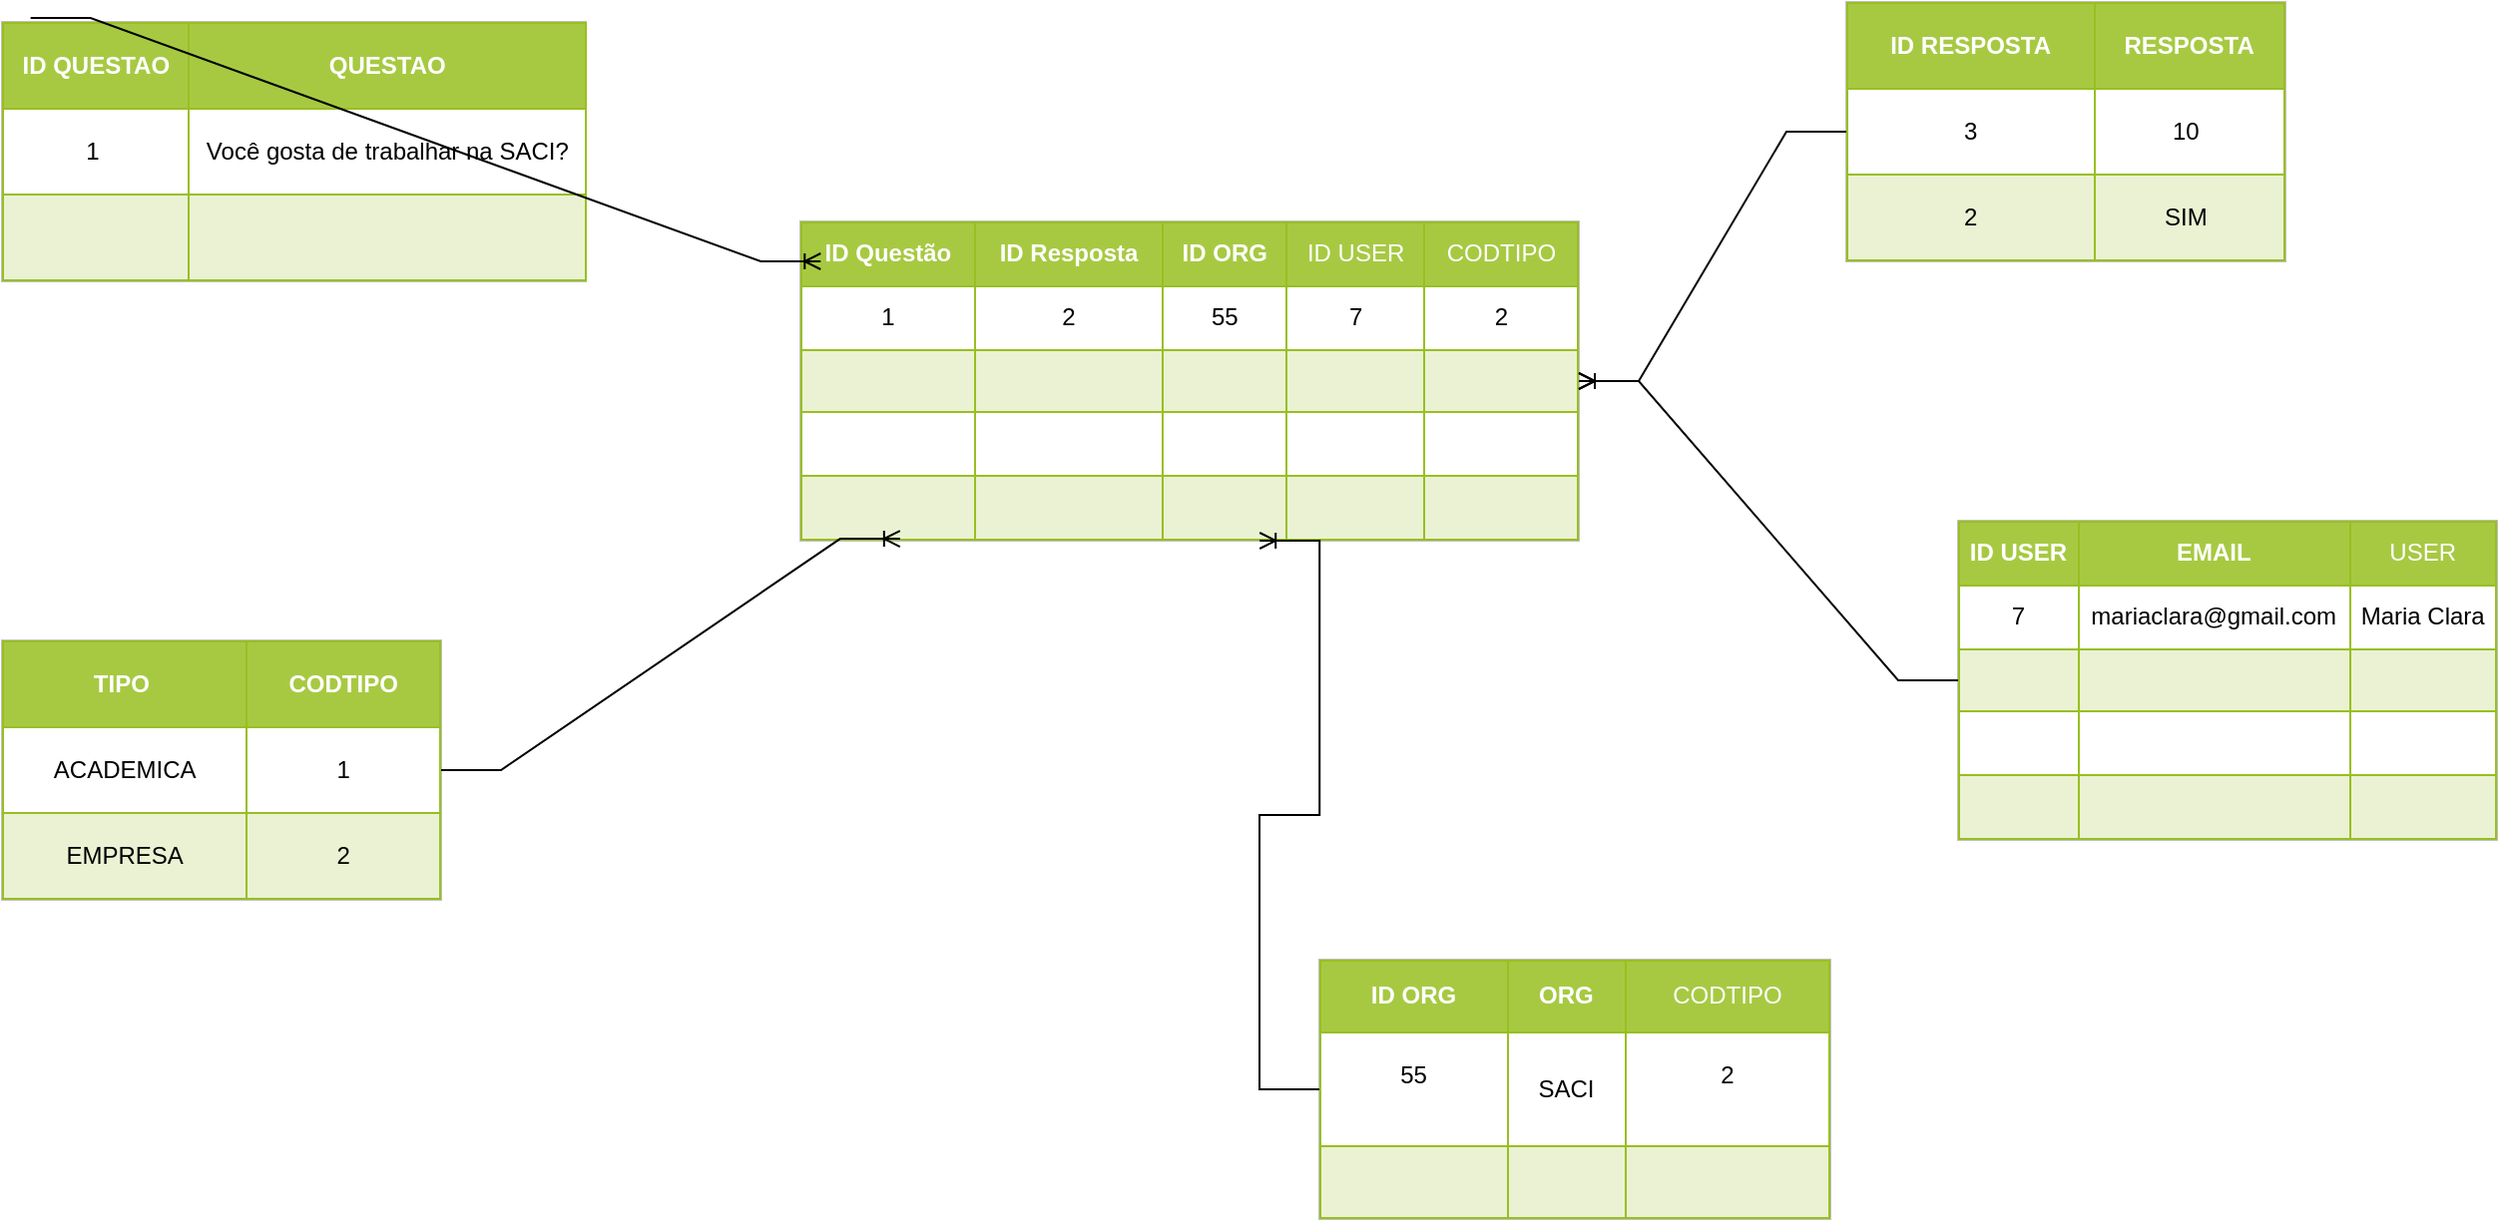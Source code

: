 <mxfile version="20.2.8" type="google"><diagram id="Odjo-QzzttjagciG1dgL" name="Página-1"><mxGraphModel dx="2794" dy="834" grid="1" gridSize="10" guides="1" tooltips="1" connect="1" arrows="1" fold="1" page="1" pageScale="1" pageWidth="827" pageHeight="1169" math="0" shadow="0"><root><mxCell id="0"/><mxCell id="1" parent="0"/><mxCell id="WOuvBhALuTCauHJdUpwq-1" value="&lt;table border=&quot;1&quot; width=&quot;100%&quot; height=&quot;100%&quot; cellpadding=&quot;4&quot; style=&quot;width:100%;height:100%;border-collapse:collapse;&quot;&gt;&lt;tbody&gt;&lt;tr style=&quot;background-color:#A7C942;color:#ffffff;border:1px solid #98bf21;&quot;&gt;&lt;th&gt;ID Questão&lt;/th&gt;&lt;th&gt;ID Resposta&lt;/th&gt;&lt;th&gt;ID ORG&lt;/th&gt;&lt;td&gt;ID USER&lt;/td&gt;&lt;td&gt;CODTIPO&lt;/td&gt;&lt;/tr&gt;&lt;tr style=&quot;border:1px solid #98bf21;&quot;&gt;&lt;td&gt;1&lt;/td&gt;&lt;td&gt;2&lt;/td&gt;&lt;td&gt;55&lt;/td&gt;&lt;td&gt;7&lt;/td&gt;&lt;td&gt;2&lt;/td&gt;&lt;/tr&gt;&lt;tr style=&quot;background-color:#EAF2D3;border:1px solid #98bf21;&quot;&gt;&lt;td&gt;&lt;br&gt;&lt;/td&gt;&lt;td&gt;&lt;br&gt;&lt;/td&gt;&lt;td&gt;&lt;br&gt;&lt;/td&gt;&lt;td&gt;&lt;br&gt;&lt;/td&gt;&lt;td&gt;&lt;br&gt;&lt;/td&gt;&lt;/tr&gt;&lt;tr style=&quot;border:1px solid #98bf21;&quot;&gt;&lt;td&gt;&lt;br&gt;&lt;/td&gt;&lt;td&gt;&lt;br&gt;&lt;/td&gt;&lt;td&gt;&lt;br&gt;&lt;/td&gt;&lt;td&gt;&lt;br&gt;&lt;/td&gt;&lt;td&gt;&lt;br&gt;&lt;/td&gt;&lt;/tr&gt;&lt;tr style=&quot;background-color:#EAF2D3;border:1px solid #98bf21;&quot;&gt;&lt;td&gt;&lt;br&gt;&lt;/td&gt;&lt;td&gt;&lt;br&gt;&lt;/td&gt;&lt;td&gt;&lt;br&gt;&lt;/td&gt;&lt;td&gt;&lt;br&gt;&lt;/td&gt;&lt;td&gt;&lt;br&gt;&lt;/td&gt;&lt;/tr&gt;&lt;/tbody&gt;&lt;/table&gt;" style="text;html=1;strokeColor=#c0c0c0;fillColor=#ffffff;overflow=fill;rounded=0;align=center;" vertex="1" parent="1"><mxGeometry x="-220" y="140" width="390" height="160" as="geometry"/></mxCell><mxCell id="WOuvBhALuTCauHJdUpwq-2" value="&lt;table border=&quot;1&quot; width=&quot;100%&quot; height=&quot;100%&quot; cellpadding=&quot;4&quot; style=&quot;width:100%;height:100%;border-collapse:collapse;&quot;&gt;&lt;tbody&gt;&lt;tr style=&quot;background-color:#A7C942;color:#ffffff;border:1px solid #98bf21;&quot;&gt;&lt;th&gt;TIPO&amp;nbsp;&lt;/th&gt;&lt;th&gt;CODTIPO&lt;/th&gt;&lt;/tr&gt;&lt;tr style=&quot;border:1px solid #98bf21;&quot;&gt;&lt;td&gt;ACADEMICA&lt;/td&gt;&lt;td&gt;1&lt;/td&gt;&lt;/tr&gt;&lt;tr style=&quot;background-color:#EAF2D3;border:1px solid #98bf21;&quot;&gt;&lt;td&gt;EMPRESA&lt;/td&gt;&lt;td&gt;2&lt;/td&gt;&lt;/tr&gt;&lt;/tbody&gt;&lt;/table&gt;" style="text;html=1;strokeColor=#c0c0c0;fillColor=#ffffff;overflow=fill;rounded=0;align=center;" vertex="1" parent="1"><mxGeometry x="-620" y="350" width="220" height="130" as="geometry"/></mxCell><mxCell id="WOuvBhALuTCauHJdUpwq-3" value="&lt;table border=&quot;1&quot; width=&quot;100%&quot; height=&quot;100%&quot; cellpadding=&quot;4&quot; style=&quot;width:100%;height:100%;border-collapse:collapse;&quot;&gt;&lt;tbody&gt;&lt;tr style=&quot;background-color:#A7C942;color:#ffffff;border:1px solid #98bf21;&quot;&gt;&lt;th&gt;&amp;nbsp;ID RESPOSTA&amp;nbsp;&lt;/th&gt;&lt;th&gt;RESPOSTA&lt;/th&gt;&lt;/tr&gt;&lt;tr style=&quot;border:1px solid #98bf21;&quot;&gt;&lt;td&gt;3&lt;/td&gt;&lt;td&gt;10&amp;nbsp;&lt;br&gt;&lt;/td&gt;&lt;/tr&gt;&lt;tr style=&quot;background-color:#EAF2D3;border:1px solid #98bf21;&quot;&gt;&lt;td&gt;2&lt;/td&gt;&lt;td&gt;SIM&amp;nbsp;&lt;/td&gt;&lt;/tr&gt;&lt;/tbody&gt;&lt;/table&gt;" style="text;html=1;strokeColor=#c0c0c0;fillColor=#ffffff;overflow=fill;rounded=0;align=center;" vertex="1" parent="1"><mxGeometry x="304" y="30" width="220" height="130" as="geometry"/></mxCell><mxCell id="WOuvBhALuTCauHJdUpwq-4" value="&lt;table border=&quot;1&quot; width=&quot;100%&quot; height=&quot;100%&quot; cellpadding=&quot;4&quot; style=&quot;width:100%;height:100%;border-collapse:collapse;&quot;&gt;&lt;tbody&gt;&lt;tr style=&quot;background-color:#A7C942;color:#ffffff;border:1px solid #98bf21;&quot;&gt;&lt;th&gt;ID USER&lt;/th&gt;&lt;th&gt;EMAIL&lt;/th&gt;&lt;td&gt;USER&lt;/td&gt;&lt;/tr&gt;&lt;tr style=&quot;border:1px solid #98bf21;&quot;&gt;&lt;td&gt;7&lt;br&gt;&lt;/td&gt;&lt;td&gt;mariaclara@gmail.com&lt;br&gt;&lt;/td&gt;&lt;td&gt;Maria Clara&lt;/td&gt;&lt;/tr&gt;&lt;tr style=&quot;background-color:#EAF2D3;border:1px solid #98bf21;&quot;&gt;&lt;td&gt;&lt;br&gt;&lt;/td&gt;&lt;td&gt;&lt;br&gt;&lt;/td&gt;&lt;td&gt;&lt;br&gt;&lt;/td&gt;&lt;/tr&gt;&lt;tr style=&quot;border:1px solid #98bf21;&quot;&gt;&lt;td&gt;&lt;br&gt;&lt;/td&gt;&lt;td&gt;&lt;br&gt;&lt;/td&gt;&lt;td&gt;&lt;br&gt;&lt;/td&gt;&lt;/tr&gt;&lt;tr style=&quot;background-color:#EAF2D3;border:1px solid #98bf21;&quot;&gt;&lt;td&gt;&lt;br&gt;&lt;/td&gt;&lt;td&gt;&lt;br&gt;&lt;/td&gt;&lt;td&gt;&lt;br&gt;&lt;/td&gt;&lt;/tr&gt;&lt;/tbody&gt;&lt;/table&gt;" style="text;html=1;strokeColor=#c0c0c0;fillColor=#ffffff;overflow=fill;rounded=0;align=center;" vertex="1" parent="1"><mxGeometry x="360" y="290" width="270" height="160" as="geometry"/></mxCell><mxCell id="WOuvBhALuTCauHJdUpwq-5" value="&lt;table border=&quot;1&quot; width=&quot;100%&quot; height=&quot;100%&quot; cellpadding=&quot;4&quot; style=&quot;width:100%;height:100%;border-collapse:collapse;&quot;&gt;&lt;tbody&gt;&lt;tr style=&quot;background-color:#A7C942;color:#ffffff;border:1px solid #98bf21;&quot;&gt;&lt;th&gt;&amp;nbsp;ID ORG&amp;nbsp;&lt;/th&gt;&lt;th&gt;ORG&lt;/th&gt;&lt;td&gt;CODTIPO&lt;/td&gt;&lt;/tr&gt;&lt;tr style=&quot;border:1px solid #98bf21;&quot;&gt;&lt;td&gt;55&lt;br&gt;&lt;br&gt;&lt;/td&gt;&lt;td&gt;SACI&lt;br&gt;&lt;/td&gt;&lt;td&gt;2&lt;br&gt;&lt;br&gt;&lt;/td&gt;&lt;/tr&gt;&lt;tr style=&quot;background-color:#EAF2D3;border:1px solid #98bf21;&quot;&gt;&lt;td&gt;&lt;br&gt;&lt;/td&gt;&lt;td&gt;&lt;br&gt;&lt;/td&gt;&lt;td&gt;&lt;br&gt;&lt;/td&gt;&lt;/tr&gt;&lt;/tbody&gt;&lt;/table&gt;" style="text;html=1;strokeColor=#c0c0c0;fillColor=#ffffff;overflow=fill;rounded=0;align=center;" vertex="1" parent="1"><mxGeometry x="40" y="510" width="256" height="130" as="geometry"/></mxCell><mxCell id="WOuvBhALuTCauHJdUpwq-6" value="&lt;table border=&quot;1&quot; width=&quot;100%&quot; height=&quot;100%&quot; cellpadding=&quot;4&quot; style=&quot;width:100%;height:100%;border-collapse:collapse;&quot;&gt;&lt;tbody&gt;&lt;tr style=&quot;background-color:#A7C942;color:#ffffff;border:1px solid #98bf21;&quot;&gt;&lt;th&gt;&amp;nbsp;ID QUESTAO&amp;nbsp;&lt;/th&gt;&lt;th&gt;QUESTAO&lt;/th&gt;&lt;/tr&gt;&lt;tr style=&quot;border:1px solid #98bf21;&quot;&gt;&lt;td&gt;1&amp;nbsp;&lt;/td&gt;&lt;td&gt;Você gosta de trabalhar na SACI?&lt;br&gt;&lt;/td&gt;&lt;/tr&gt;&lt;tr style=&quot;background-color:#EAF2D3;border:1px solid #98bf21;&quot;&gt;&lt;td&gt;&lt;br&gt;&lt;/td&gt;&lt;td&gt;&lt;br&gt;&lt;/td&gt;&lt;/tr&gt;&lt;/tbody&gt;&lt;/table&gt;" style="text;html=1;strokeColor=#c0c0c0;fillColor=#ffffff;overflow=fill;rounded=0;align=center;" vertex="1" parent="1"><mxGeometry x="-620" y="40" width="292.5" height="130" as="geometry"/></mxCell><mxCell id="WOuvBhALuTCauHJdUpwq-8" value="" style="edgeStyle=entityRelationEdgeStyle;fontSize=12;html=1;endArrow=ERoneToMany;rounded=0;exitX=0.049;exitY=-0.015;exitDx=0;exitDy=0;exitPerimeter=0;entryX=0.026;entryY=0.125;entryDx=0;entryDy=0;entryPerimeter=0;" edge="1" parent="1" source="WOuvBhALuTCauHJdUpwq-6" target="WOuvBhALuTCauHJdUpwq-1"><mxGeometry width="100" height="100" relative="1" as="geometry"><mxPoint x="60" y="200" as="sourcePoint"/><mxPoint x="160" y="100" as="targetPoint"/></mxGeometry></mxCell><mxCell id="WOuvBhALuTCauHJdUpwq-9" value="" style="edgeStyle=entityRelationEdgeStyle;fontSize=12;html=1;endArrow=ERoneToMany;rounded=0;" edge="1" parent="1" source="WOuvBhALuTCauHJdUpwq-3" target="WOuvBhALuTCauHJdUpwq-1"><mxGeometry width="100" height="100" relative="1" as="geometry"><mxPoint x="660" y="160" as="sourcePoint"/><mxPoint x="760" y="60" as="targetPoint"/></mxGeometry></mxCell><mxCell id="WOuvBhALuTCauHJdUpwq-11" value="" style="edgeStyle=entityRelationEdgeStyle;fontSize=12;html=1;endArrow=ERoneToMany;rounded=0;" edge="1" parent="1" source="WOuvBhALuTCauHJdUpwq-4" target="WOuvBhALuTCauHJdUpwq-1"><mxGeometry width="100" height="100" relative="1" as="geometry"><mxPoint x="380" y="355" as="sourcePoint"/><mxPoint x="390" y="222" as="targetPoint"/></mxGeometry></mxCell><mxCell id="WOuvBhALuTCauHJdUpwq-12" value="" style="edgeStyle=entityRelationEdgeStyle;fontSize=12;html=1;endArrow=ERoneToMany;rounded=0;entryX=0.59;entryY=1;entryDx=0;entryDy=0;entryPerimeter=0;" edge="1" parent="1" source="WOuvBhALuTCauHJdUpwq-5" target="WOuvBhALuTCauHJdUpwq-1"><mxGeometry width="100" height="100" relative="1" as="geometry"><mxPoint x="420" y="430" as="sourcePoint"/><mxPoint x="520" y="330" as="targetPoint"/></mxGeometry></mxCell><mxCell id="WOuvBhALuTCauHJdUpwq-14" value="" style="edgeStyle=entityRelationEdgeStyle;fontSize=12;html=1;endArrow=ERoneToMany;rounded=0;entryX=0.128;entryY=0.994;entryDx=0;entryDy=0;entryPerimeter=0;" edge="1" parent="1" source="WOuvBhALuTCauHJdUpwq-2" target="WOuvBhALuTCauHJdUpwq-1"><mxGeometry width="100" height="100" relative="1" as="geometry"><mxPoint x="200" y="730" as="sourcePoint"/><mxPoint x="300" y="630" as="targetPoint"/></mxGeometry></mxCell></root></mxGraphModel></diagram></mxfile>
